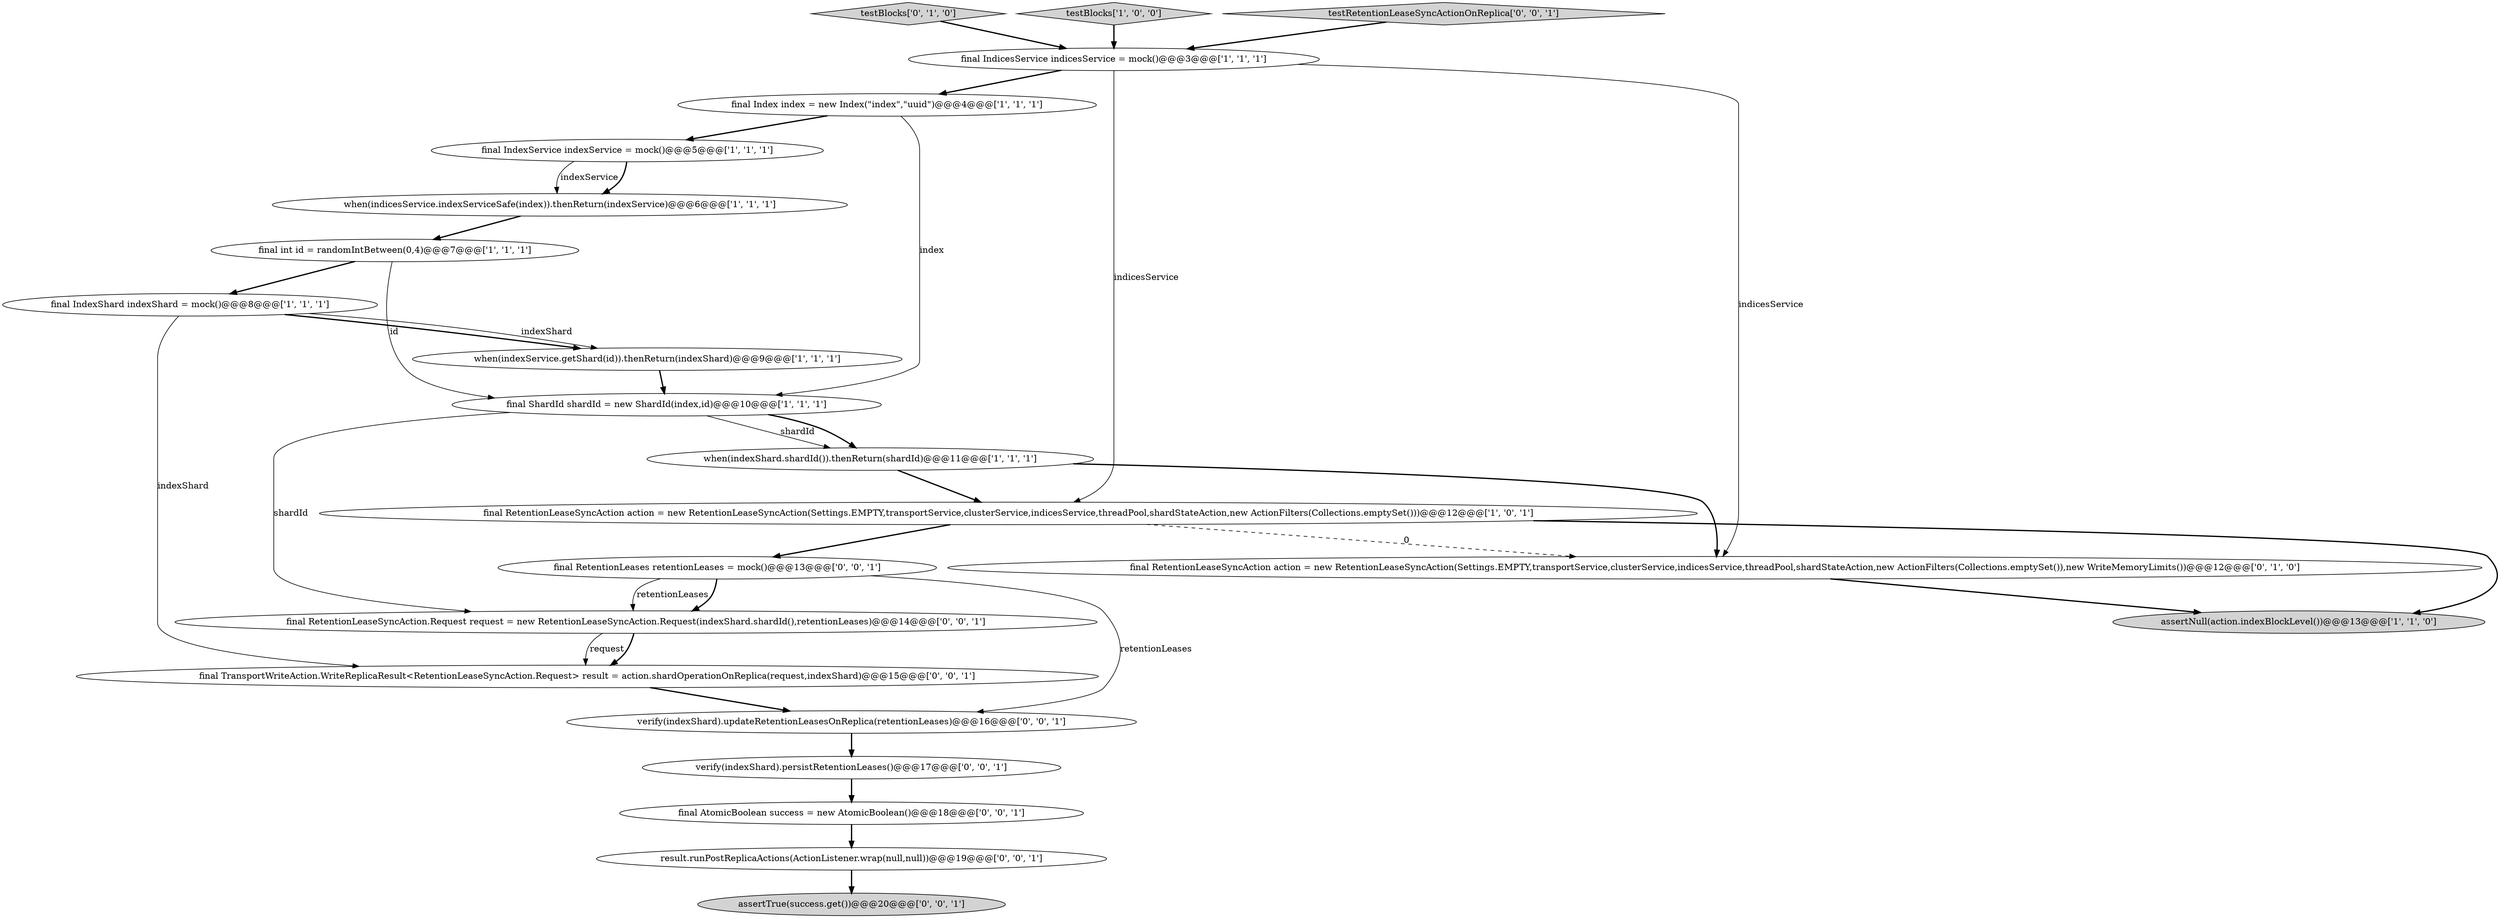 digraph {
8 [style = filled, label = "when(indicesService.indexServiceSafe(index)).thenReturn(indexService)@@@6@@@['1', '1', '1']", fillcolor = white, shape = ellipse image = "AAA0AAABBB1BBB"];
12 [style = filled, label = "testBlocks['0', '1', '0']", fillcolor = lightgray, shape = diamond image = "AAA0AAABBB2BBB"];
0 [style = filled, label = "final int id = randomIntBetween(0,4)@@@7@@@['1', '1', '1']", fillcolor = white, shape = ellipse image = "AAA0AAABBB1BBB"];
20 [style = filled, label = "final AtomicBoolean success = new AtomicBoolean()@@@18@@@['0', '0', '1']", fillcolor = white, shape = ellipse image = "AAA0AAABBB3BBB"];
5 [style = filled, label = "final IndexShard indexShard = mock()@@@8@@@['1', '1', '1']", fillcolor = white, shape = ellipse image = "AAA0AAABBB1BBB"];
21 [style = filled, label = "final RetentionLeaseSyncAction.Request request = new RetentionLeaseSyncAction.Request(indexShard.shardId(),retentionLeases)@@@14@@@['0', '0', '1']", fillcolor = white, shape = ellipse image = "AAA0AAABBB3BBB"];
13 [style = filled, label = "final RetentionLeaseSyncAction action = new RetentionLeaseSyncAction(Settings.EMPTY,transportService,clusterService,indicesService,threadPool,shardStateAction,new ActionFilters(Collections.emptySet()),new WriteMemoryLimits())@@@12@@@['0', '1', '0']", fillcolor = white, shape = ellipse image = "AAA1AAABBB2BBB"];
22 [style = filled, label = "verify(indexShard).updateRetentionLeasesOnReplica(retentionLeases)@@@16@@@['0', '0', '1']", fillcolor = white, shape = ellipse image = "AAA0AAABBB3BBB"];
10 [style = filled, label = "testBlocks['1', '0', '0']", fillcolor = lightgray, shape = diamond image = "AAA0AAABBB1BBB"];
2 [style = filled, label = "when(indexShard.shardId()).thenReturn(shardId)@@@11@@@['1', '1', '1']", fillcolor = white, shape = ellipse image = "AAA0AAABBB1BBB"];
17 [style = filled, label = "testRetentionLeaseSyncActionOnReplica['0', '0', '1']", fillcolor = lightgray, shape = diamond image = "AAA0AAABBB3BBB"];
11 [style = filled, label = "final IndexService indexService = mock()@@@5@@@['1', '1', '1']", fillcolor = white, shape = ellipse image = "AAA0AAABBB1BBB"];
19 [style = filled, label = "final TransportWriteAction.WriteReplicaResult<RetentionLeaseSyncAction.Request> result = action.shardOperationOnReplica(request,indexShard)@@@15@@@['0', '0', '1']", fillcolor = white, shape = ellipse image = "AAA0AAABBB3BBB"];
3 [style = filled, label = "final IndicesService indicesService = mock()@@@3@@@['1', '1', '1']", fillcolor = white, shape = ellipse image = "AAA0AAABBB1BBB"];
9 [style = filled, label = "when(indexService.getShard(id)).thenReturn(indexShard)@@@9@@@['1', '1', '1']", fillcolor = white, shape = ellipse image = "AAA0AAABBB1BBB"];
7 [style = filled, label = "final ShardId shardId = new ShardId(index,id)@@@10@@@['1', '1', '1']", fillcolor = white, shape = ellipse image = "AAA0AAABBB1BBB"];
18 [style = filled, label = "final RetentionLeases retentionLeases = mock()@@@13@@@['0', '0', '1']", fillcolor = white, shape = ellipse image = "AAA0AAABBB3BBB"];
4 [style = filled, label = "final Index index = new Index(\"index\",\"uuid\")@@@4@@@['1', '1', '1']", fillcolor = white, shape = ellipse image = "AAA0AAABBB1BBB"];
1 [style = filled, label = "final RetentionLeaseSyncAction action = new RetentionLeaseSyncAction(Settings.EMPTY,transportService,clusterService,indicesService,threadPool,shardStateAction,new ActionFilters(Collections.emptySet()))@@@12@@@['1', '0', '1']", fillcolor = white, shape = ellipse image = "AAA0AAABBB1BBB"];
16 [style = filled, label = "assertTrue(success.get())@@@20@@@['0', '0', '1']", fillcolor = lightgray, shape = ellipse image = "AAA0AAABBB3BBB"];
14 [style = filled, label = "result.runPostReplicaActions(ActionListener.wrap(null,null))@@@19@@@['0', '0', '1']", fillcolor = white, shape = ellipse image = "AAA0AAABBB3BBB"];
6 [style = filled, label = "assertNull(action.indexBlockLevel())@@@13@@@['1', '1', '0']", fillcolor = lightgray, shape = ellipse image = "AAA0AAABBB1BBB"];
15 [style = filled, label = "verify(indexShard).persistRetentionLeases()@@@17@@@['0', '0', '1']", fillcolor = white, shape = ellipse image = "AAA0AAABBB3BBB"];
7->21 [style = solid, label="shardId"];
3->13 [style = solid, label="indicesService"];
0->7 [style = solid, label="id"];
14->16 [style = bold, label=""];
8->0 [style = bold, label=""];
3->1 [style = solid, label="indicesService"];
2->13 [style = bold, label=""];
4->11 [style = bold, label=""];
13->6 [style = bold, label=""];
19->22 [style = bold, label=""];
1->18 [style = bold, label=""];
22->15 [style = bold, label=""];
5->9 [style = bold, label=""];
17->3 [style = bold, label=""];
1->6 [style = bold, label=""];
5->19 [style = solid, label="indexShard"];
10->3 [style = bold, label=""];
9->7 [style = bold, label=""];
5->9 [style = solid, label="indexShard"];
1->13 [style = dashed, label="0"];
21->19 [style = solid, label="request"];
11->8 [style = solid, label="indexService"];
21->19 [style = bold, label=""];
11->8 [style = bold, label=""];
12->3 [style = bold, label=""];
2->1 [style = bold, label=""];
18->21 [style = solid, label="retentionLeases"];
18->22 [style = solid, label="retentionLeases"];
15->20 [style = bold, label=""];
18->21 [style = bold, label=""];
4->7 [style = solid, label="index"];
7->2 [style = solid, label="shardId"];
0->5 [style = bold, label=""];
20->14 [style = bold, label=""];
3->4 [style = bold, label=""];
7->2 [style = bold, label=""];
}
